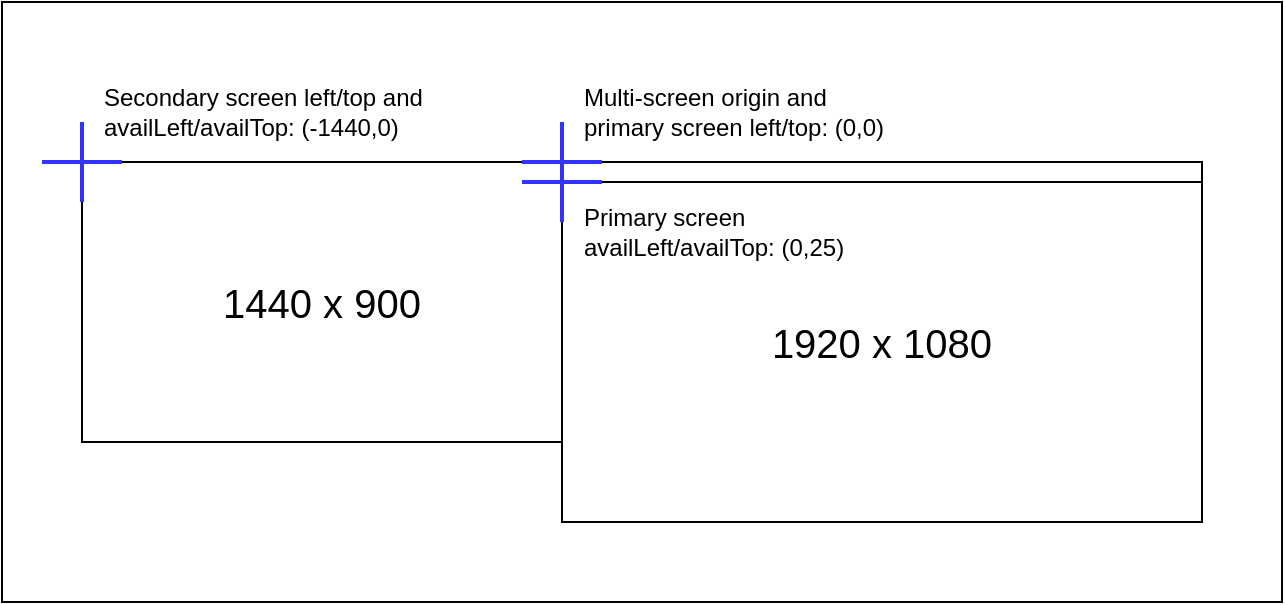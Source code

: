 <mxfile version="28.0.6">
  <diagram name="Page-1" id="Gzl_CqcP1fjfskOx1EJc">
    <mxGraphModel dx="1261" dy="859" grid="1" gridSize="10" guides="1" tooltips="1" connect="1" arrows="1" fold="1" page="1" pageScale="1" pageWidth="640" pageHeight="300" math="0" shadow="0">
      <root>
        <mxCell id="0" />
        <mxCell id="1" parent="0" />
        <mxCell id="SDmlWv0pgotIPSEPmgka-19" value="" style="rounded=0;whiteSpace=wrap;html=1;" parent="1" vertex="1">
          <mxGeometry width="640" height="300" as="geometry" />
        </mxCell>
        <mxCell id="SDmlWv0pgotIPSEPmgka-1" value="" style="rounded=0;whiteSpace=wrap;html=1;" parent="1" vertex="1">
          <mxGeometry x="280" y="80" width="320" height="180" as="geometry" />
        </mxCell>
        <mxCell id="SDmlWv0pgotIPSEPmgka-2" value="" style="rounded=0;whiteSpace=wrap;html=1;" parent="1" vertex="1">
          <mxGeometry x="40" y="80" width="240" height="140" as="geometry" />
        </mxCell>
        <mxCell id="SDmlWv0pgotIPSEPmgka-6" value="" style="group" parent="1" vertex="1" connectable="0">
          <mxGeometry x="20" y="60" width="40" height="40" as="geometry" />
        </mxCell>
        <mxCell id="SDmlWv0pgotIPSEPmgka-7" value="" style="endArrow=none;html=1;rounded=0;strokeColor=#3333FF;strokeWidth=2;" parent="SDmlWv0pgotIPSEPmgka-6" edge="1">
          <mxGeometry width="50" height="50" relative="1" as="geometry">
            <mxPoint y="20" as="sourcePoint" />
            <mxPoint x="40" y="20" as="targetPoint" />
          </mxGeometry>
        </mxCell>
        <mxCell id="SDmlWv0pgotIPSEPmgka-8" value="" style="endArrow=none;html=1;rounded=0;strokeColor=#3333FF;strokeWidth=2;" parent="SDmlWv0pgotIPSEPmgka-6" edge="1">
          <mxGeometry width="50" height="50" relative="1" as="geometry">
            <mxPoint x="20" as="sourcePoint" />
            <mxPoint x="20" y="40" as="targetPoint" />
          </mxGeometry>
        </mxCell>
        <mxCell id="SDmlWv0pgotIPSEPmgka-9" value="" style="group" parent="1" vertex="1" connectable="0">
          <mxGeometry x="260" y="60" width="40" height="40" as="geometry" />
        </mxCell>
        <mxCell id="SDmlWv0pgotIPSEPmgka-3" value="" style="endArrow=none;html=1;rounded=0;strokeColor=#3333FF;strokeWidth=2;" parent="SDmlWv0pgotIPSEPmgka-9" edge="1">
          <mxGeometry width="50" height="50" relative="1" as="geometry">
            <mxPoint y="20" as="sourcePoint" />
            <mxPoint x="40" y="20" as="targetPoint" />
          </mxGeometry>
        </mxCell>
        <mxCell id="SDmlWv0pgotIPSEPmgka-4" value="" style="endArrow=none;html=1;rounded=0;strokeColor=#3333FF;strokeWidth=2;" parent="SDmlWv0pgotIPSEPmgka-9" edge="1">
          <mxGeometry width="50" height="50" relative="1" as="geometry">
            <mxPoint x="20" as="sourcePoint" />
            <mxPoint x="20" y="40" as="targetPoint" />
          </mxGeometry>
        </mxCell>
        <mxCell id="SDmlWv0pgotIPSEPmgka-10" value="&lt;div align=&quot;left&quot;&gt;Multi-screen origin and primary screen left/top: (0,0)&lt;br&gt;&lt;/div&gt;" style="text;html=1;strokeColor=none;fillColor=none;align=center;verticalAlign=middle;whiteSpace=wrap;rounded=0;" parent="1" vertex="1">
          <mxGeometry x="290" y="25" width="160" height="60" as="geometry" />
        </mxCell>
        <mxCell id="SDmlWv0pgotIPSEPmgka-11" value="&lt;div align=&quot;left&quot;&gt;Secondary screen left/top and availLeft/availTop: (-1440,0)&lt;br&gt;&lt;/div&gt;" style="text;html=1;strokeColor=none;fillColor=none;align=center;verticalAlign=middle;whiteSpace=wrap;rounded=0;" parent="1" vertex="1">
          <mxGeometry x="50" y="25" width="170" height="60" as="geometry" />
        </mxCell>
        <mxCell id="SDmlWv0pgotIPSEPmgka-12" value="" style="endArrow=none;html=1;rounded=0;" parent="1" edge="1">
          <mxGeometry width="50" height="50" relative="1" as="geometry">
            <mxPoint x="280" y="90" as="sourcePoint" />
            <mxPoint x="600" y="90" as="targetPoint" />
          </mxGeometry>
        </mxCell>
        <mxCell id="SDmlWv0pgotIPSEPmgka-13" value="" style="group" parent="1" vertex="1" connectable="0">
          <mxGeometry x="260" y="70" width="40" height="40" as="geometry" />
        </mxCell>
        <mxCell id="SDmlWv0pgotIPSEPmgka-14" value="" style="endArrow=none;html=1;rounded=0;strokeColor=#3333FF;strokeWidth=2;" parent="SDmlWv0pgotIPSEPmgka-13" edge="1">
          <mxGeometry width="50" height="50" relative="1" as="geometry">
            <mxPoint y="20" as="sourcePoint" />
            <mxPoint x="40" y="20" as="targetPoint" />
          </mxGeometry>
        </mxCell>
        <mxCell id="SDmlWv0pgotIPSEPmgka-15" value="" style="endArrow=none;html=1;rounded=0;strokeColor=#3333FF;strokeWidth=2;" parent="SDmlWv0pgotIPSEPmgka-13" edge="1">
          <mxGeometry width="50" height="50" relative="1" as="geometry">
            <mxPoint x="20" as="sourcePoint" />
            <mxPoint x="20" y="40" as="targetPoint" />
          </mxGeometry>
        </mxCell>
        <mxCell id="SDmlWv0pgotIPSEPmgka-16" value="&lt;div align=&quot;left&quot;&gt;Primary screen availLeft/availTop: (0,25)&lt;br&gt;&lt;/div&gt;" style="text;html=1;strokeColor=none;fillColor=none;align=center;verticalAlign=middle;whiteSpace=wrap;rounded=0;" parent="1" vertex="1">
          <mxGeometry x="290" y="85" width="160" height="60" as="geometry" />
        </mxCell>
        <mxCell id="SDmlWv0pgotIPSEPmgka-17" value="&lt;font style=&quot;font-size: 20px;&quot;&gt;1920 x 1080&lt;/font&gt;" style="text;html=1;strokeColor=none;fillColor=none;align=center;verticalAlign=middle;whiteSpace=wrap;rounded=0;" parent="1" vertex="1">
          <mxGeometry x="375" y="155" width="130" height="30" as="geometry" />
        </mxCell>
        <mxCell id="SDmlWv0pgotIPSEPmgka-18" value="1440 x 900" style="text;html=1;strokeColor=none;fillColor=none;align=center;verticalAlign=middle;whiteSpace=wrap;rounded=0;fontSize=20;" parent="1" vertex="1">
          <mxGeometry x="95" y="135" width="130" height="30" as="geometry" />
        </mxCell>
      </root>
    </mxGraphModel>
  </diagram>
</mxfile>
